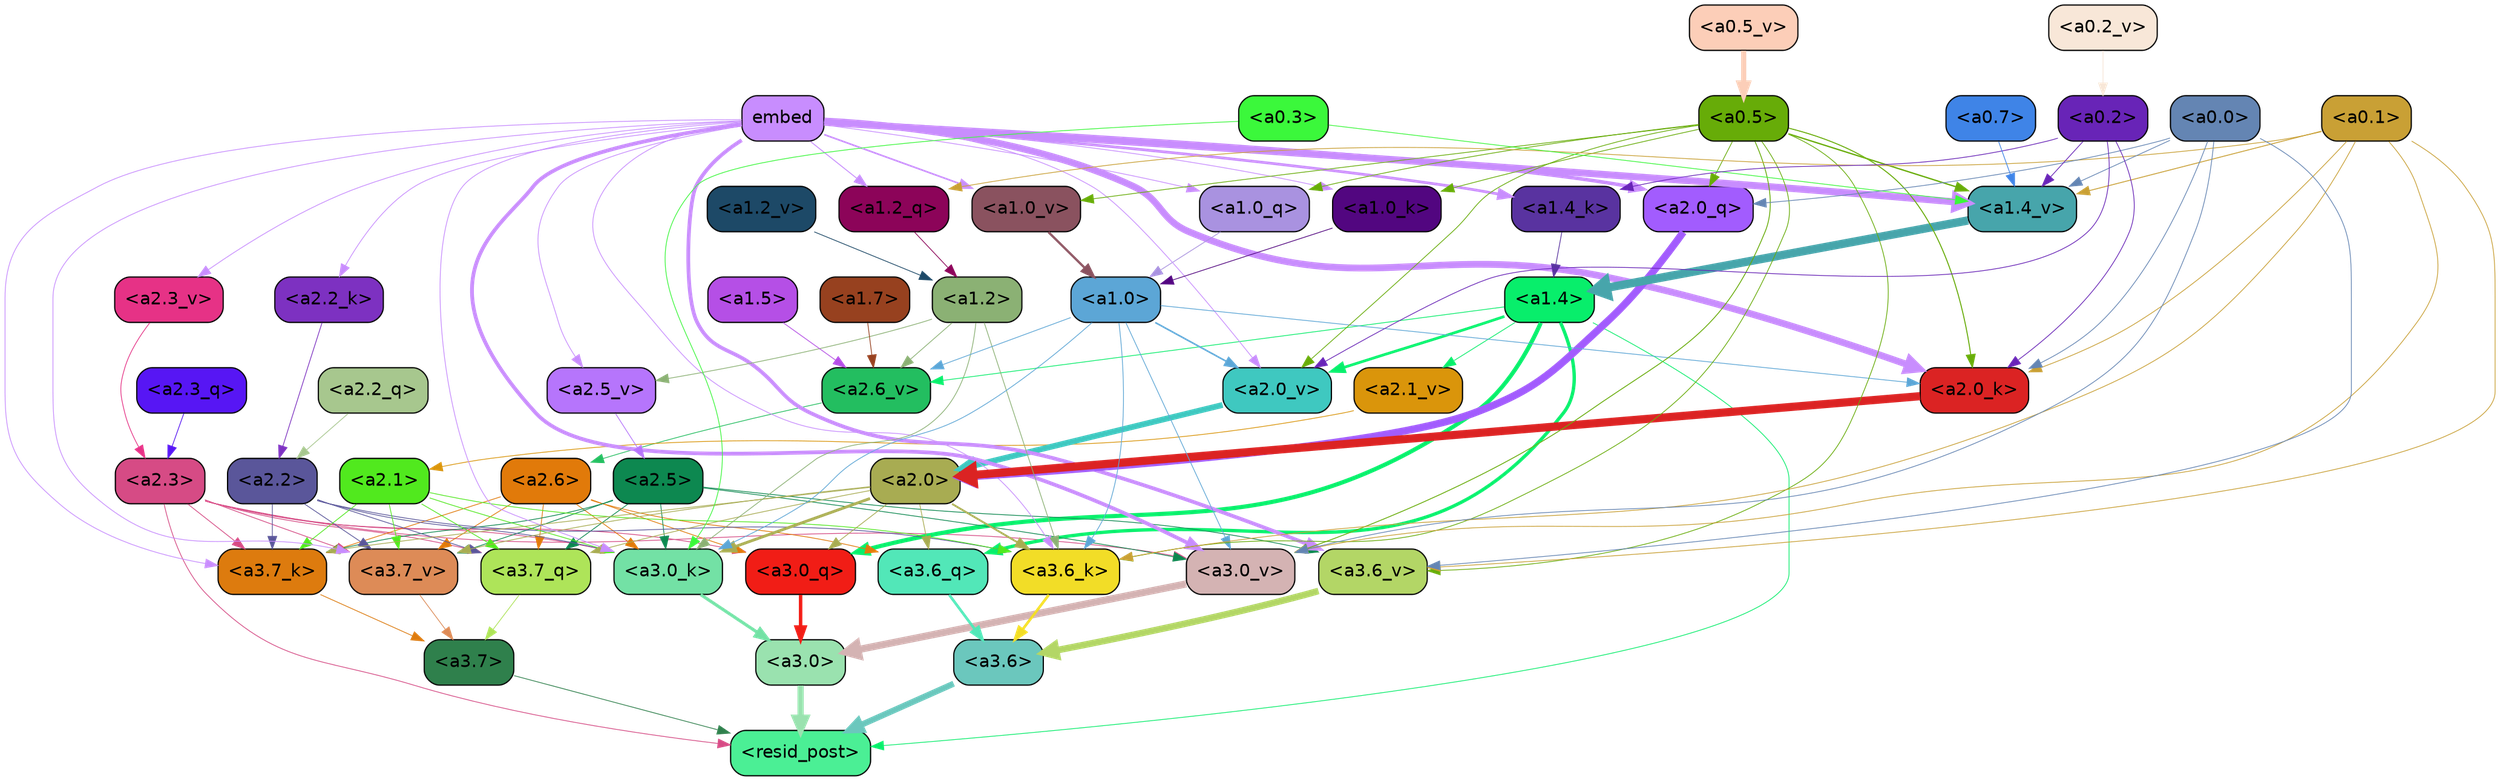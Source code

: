 strict digraph "" {
	graph [bgcolor=transparent,
		layout=dot,
		overlap=false,
		splines=true
	];
	"<a3.7>"	[color=black,
		fillcolor="#2f804c",
		fontname=Helvetica,
		shape=box,
		style="filled, rounded"];
	"<resid_post>"	[color=black,
		fillcolor="#4bef95",
		fontname=Helvetica,
		shape=box,
		style="filled, rounded"];
	"<a3.7>" -> "<resid_post>"	[color="#2f804c",
		penwidth=0.6];
	"<a3.6>"	[color=black,
		fillcolor="#6bc7bd",
		fontname=Helvetica,
		shape=box,
		style="filled, rounded"];
	"<a3.6>" -> "<resid_post>"	[color="#6bc7bd",
		penwidth=4.751612067222595];
	"<a3.0>"	[color=black,
		fillcolor="#9ae2af",
		fontname=Helvetica,
		shape=box,
		style="filled, rounded"];
	"<a3.0>" -> "<resid_post>"	[color="#9ae2af",
		penwidth=4.884142994880676];
	"<a2.3>"	[color=black,
		fillcolor="#d64b85",
		fontname=Helvetica,
		shape=box,
		style="filled, rounded"];
	"<a2.3>" -> "<resid_post>"	[color="#d64b85",
		penwidth=0.6];
	"<a3.7_q>"	[color=black,
		fillcolor="#aee459",
		fontname=Helvetica,
		shape=box,
		style="filled, rounded"];
	"<a2.3>" -> "<a3.7_q>"	[color="#d64b85",
		penwidth=0.6];
	"<a3.0_q>"	[color=black,
		fillcolor="#f11d16",
		fontname=Helvetica,
		shape=box,
		style="filled, rounded"];
	"<a2.3>" -> "<a3.0_q>"	[color="#d64b85",
		penwidth=0.6];
	"<a3.7_k>"	[color=black,
		fillcolor="#dd7b0e",
		fontname=Helvetica,
		shape=box,
		style="filled, rounded"];
	"<a2.3>" -> "<a3.7_k>"	[color="#d64b85",
		penwidth=0.6];
	"<a3.0_k>"	[color=black,
		fillcolor="#73e1a5",
		fontname=Helvetica,
		shape=box,
		style="filled, rounded"];
	"<a2.3>" -> "<a3.0_k>"	[color="#d64b85",
		penwidth=0.6];
	"<a3.7_v>"	[color=black,
		fillcolor="#dd8b57",
		fontname=Helvetica,
		shape=box,
		style="filled, rounded"];
	"<a2.3>" -> "<a3.7_v>"	[color="#d64b85",
		penwidth=0.6];
	"<a3.0_v>"	[color=black,
		fillcolor="#d4b3b3",
		fontname=Helvetica,
		shape=box,
		style="filled, rounded"];
	"<a2.3>" -> "<a3.0_v>"	[color="#d64b85",
		penwidth=0.6];
	"<a1.4>"	[color=black,
		fillcolor="#08ee6b",
		fontname=Helvetica,
		shape=box,
		style="filled, rounded"];
	"<a1.4>" -> "<resid_post>"	[color="#08ee6b",
		penwidth=0.6];
	"<a3.6_q>"	[color=black,
		fillcolor="#52e7b8",
		fontname=Helvetica,
		shape=box,
		style="filled, rounded"];
	"<a1.4>" -> "<a3.6_q>"	[color="#08ee6b",
		penwidth=2.6469622254371643];
	"<a1.4>" -> "<a3.0_q>"	[color="#08ee6b",
		penwidth=3.3040847778320312];
	"<a2.6_v>"	[color=black,
		fillcolor="#23be60",
		fontname=Helvetica,
		shape=box,
		style="filled, rounded"];
	"<a1.4>" -> "<a2.6_v>"	[color="#08ee6b",
		penwidth=0.6];
	"<a2.1_v>"	[color=black,
		fillcolor="#da950b",
		fontname=Helvetica,
		shape=box,
		style="filled, rounded"];
	"<a1.4>" -> "<a2.1_v>"	[color="#08ee6b",
		penwidth=0.6];
	"<a2.0_v>"	[color=black,
		fillcolor="#3fc8c0",
		fontname=Helvetica,
		shape=box,
		style="filled, rounded"];
	"<a1.4>" -> "<a2.0_v>"	[color="#08ee6b",
		penwidth=2.1286070346832275];
	"<a3.7_q>" -> "<a3.7>"	[color="#aee459",
		penwidth=0.6];
	"<a3.6_q>" -> "<a3.6>"	[color="#52e7b8",
		penwidth=2.091020345687866];
	"<a3.0_q>" -> "<a3.0>"	[color="#f11d16",
		penwidth=2.7421876192092896];
	"<a3.7_k>" -> "<a3.7>"	[color="#dd7b0e",
		penwidth=0.6];
	"<a3.6_k>"	[color=black,
		fillcolor="#f2dd27",
		fontname=Helvetica,
		shape=box,
		style="filled, rounded"];
	"<a3.6_k>" -> "<a3.6>"	[color="#f2dd27",
		penwidth=2.048597991466522];
	"<a3.0_k>" -> "<a3.0>"	[color="#73e1a5",
		penwidth=2.476402521133423];
	"<a3.7_v>" -> "<a3.7>"	[color="#dd8b57",
		penwidth=0.6];
	"<a3.6_v>"	[color=black,
		fillcolor="#b3d666",
		fontname=Helvetica,
		shape=box,
		style="filled, rounded"];
	"<a3.6_v>" -> "<a3.6>"	[color="#b3d666",
		penwidth=5.2550448179244995];
	"<a3.0_v>" -> "<a3.0>"	[color="#d4b3b3",
		penwidth=5.652270674705505];
	"<a2.6>"	[color=black,
		fillcolor="#e17a0a",
		fontname=Helvetica,
		shape=box,
		style="filled, rounded"];
	"<a2.6>" -> "<a3.7_q>"	[color="#e17a0a",
		penwidth=0.6];
	"<a2.6>" -> "<a3.6_q>"	[color="#e17a0a",
		penwidth=0.6];
	"<a2.6>" -> "<a3.0_q>"	[color="#e17a0a",
		penwidth=0.6];
	"<a2.6>" -> "<a3.7_k>"	[color="#e17a0a",
		penwidth=0.6];
	"<a2.6>" -> "<a3.0_k>"	[color="#e17a0a",
		penwidth=0.6];
	"<a2.6>" -> "<a3.7_v>"	[color="#e17a0a",
		penwidth=0.6];
	"<a2.5>"	[color=black,
		fillcolor="#0d8850",
		fontname=Helvetica,
		shape=box,
		style="filled, rounded"];
	"<a2.5>" -> "<a3.7_q>"	[color="#0d8850",
		penwidth=0.6];
	"<a2.5>" -> "<a3.7_k>"	[color="#0d8850",
		penwidth=0.6];
	"<a2.5>" -> "<a3.0_k>"	[color="#0d8850",
		penwidth=0.6];
	"<a2.5>" -> "<a3.7_v>"	[color="#0d8850",
		penwidth=0.6];
	"<a2.5>" -> "<a3.6_v>"	[color="#0d8850",
		penwidth=0.6];
	"<a2.5>" -> "<a3.0_v>"	[color="#0d8850",
		penwidth=0.6];
	"<a2.2>"	[color=black,
		fillcolor="#5a569a",
		fontname=Helvetica,
		shape=box,
		style="filled, rounded"];
	"<a2.2>" -> "<a3.7_q>"	[color="#5a569a",
		penwidth=0.6];
	"<a2.2>" -> "<a3.7_k>"	[color="#5a569a",
		penwidth=0.6];
	"<a2.2>" -> "<a3.6_k>"	[color="#5a569a",
		penwidth=0.6];
	"<a2.2>" -> "<a3.0_k>"	[color="#5a569a",
		penwidth=0.6];
	"<a2.2>" -> "<a3.7_v>"	[color="#5a569a",
		penwidth=0.6];
	"<a2.1>"	[color=black,
		fillcolor="#51e91e",
		fontname=Helvetica,
		shape=box,
		style="filled, rounded"];
	"<a2.1>" -> "<a3.7_q>"	[color="#51e91e",
		penwidth=0.6];
	"<a2.1>" -> "<a3.7_k>"	[color="#51e91e",
		penwidth=0.6];
	"<a2.1>" -> "<a3.6_k>"	[color="#51e91e",
		penwidth=0.6];
	"<a2.1>" -> "<a3.0_k>"	[color="#51e91e",
		penwidth=0.6];
	"<a2.1>" -> "<a3.7_v>"	[color="#51e91e",
		penwidth=0.6];
	"<a2.0>"	[color=black,
		fillcolor="#a8ac52",
		fontname=Helvetica,
		shape=box,
		style="filled, rounded"];
	"<a2.0>" -> "<a3.7_q>"	[color="#a8ac52",
		penwidth=0.6];
	"<a2.0>" -> "<a3.6_q>"	[color="#a8ac52",
		penwidth=0.6];
	"<a2.0>" -> "<a3.0_q>"	[color="#a8ac52",
		penwidth=0.6];
	"<a2.0>" -> "<a3.7_k>"	[color="#a8ac52",
		penwidth=0.6];
	"<a2.0>" -> "<a3.6_k>"	[color="#a8ac52",
		penwidth=1.4757367372512817];
	"<a2.0>" -> "<a3.0_k>"	[color="#a8ac52",
		penwidth=2.2137351036071777];
	"<a2.0>" -> "<a3.7_v>"	[color="#a8ac52",
		penwidth=0.6];
	embed	[color=black,
		fillcolor="#c88dfe",
		fontname=Helvetica,
		shape=box,
		style="filled, rounded"];
	embed -> "<a3.7_k>"	[color="#c88dfe",
		penwidth=0.6];
	embed -> "<a3.6_k>"	[color="#c88dfe",
		penwidth=0.6];
	embed -> "<a3.0_k>"	[color="#c88dfe",
		penwidth=0.6];
	embed -> "<a3.7_v>"	[color="#c88dfe",
		penwidth=0.6];
	embed -> "<a3.6_v>"	[color="#c88dfe",
		penwidth=2.9582033157348633];
	embed -> "<a3.0_v>"	[color="#c88dfe",
		penwidth=2.972973108291626];
	"<a2.0_q>"	[color=black,
		fillcolor="#a25cfe",
		fontname=Helvetica,
		shape=box,
		style="filled, rounded"];
	embed -> "<a2.0_q>"	[color="#c88dfe",
		penwidth=2.7699792869389057];
	"<a2.2_k>"	[color=black,
		fillcolor="#7d31c1",
		fontname=Helvetica,
		shape=box,
		style="filled, rounded"];
	embed -> "<a2.2_k>"	[color="#c88dfe",
		penwidth=0.6];
	"<a2.0_k>"	[color=black,
		fillcolor="#db2323",
		fontname=Helvetica,
		shape=box,
		style="filled, rounded"];
	embed -> "<a2.0_k>"	[color="#c88dfe",
		penwidth=5.362775564193726];
	"<a2.5_v>"	[color=black,
		fillcolor="#b675fc",
		fontname=Helvetica,
		shape=box,
		style="filled, rounded"];
	embed -> "<a2.5_v>"	[color="#c88dfe",
		penwidth=0.6];
	"<a2.3_v>"	[color=black,
		fillcolor="#e63286",
		fontname=Helvetica,
		shape=box,
		style="filled, rounded"];
	embed -> "<a2.3_v>"	[color="#c88dfe",
		penwidth=0.6];
	embed -> "<a2.0_v>"	[color="#c88dfe",
		penwidth=0.6];
	"<a1.2_q>"	[color=black,
		fillcolor="#8c0459",
		fontname=Helvetica,
		shape=box,
		style="filled, rounded"];
	embed -> "<a1.2_q>"	[color="#c88dfe",
		penwidth=0.7193574905395508];
	"<a1.0_q>"	[color=black,
		fillcolor="#a992e0",
		fontname=Helvetica,
		shape=box,
		style="filled, rounded"];
	embed -> "<a1.0_q>"	[color="#c88dfe",
		penwidth=0.6];
	"<a1.4_k>"	[color=black,
		fillcolor="#5933a0",
		fontname=Helvetica,
		shape=box,
		style="filled, rounded"];
	embed -> "<a1.4_k>"	[color="#c88dfe",
		penwidth=2.147887945175171];
	"<a1.0_k>"	[color=black,
		fillcolor="#520680",
		fontname=Helvetica,
		shape=box,
		style="filled, rounded"];
	embed -> "<a1.0_k>"	[color="#c88dfe",
		penwidth=0.6];
	"<a1.4_v>"	[color=black,
		fillcolor="#47a5ab",
		fontname=Helvetica,
		shape=box,
		style="filled, rounded"];
	embed -> "<a1.4_v>"	[color="#c88dfe",
		penwidth=5.545122385025024];
	"<a1.0_v>"	[color=black,
		fillcolor="#8a525f",
		fontname=Helvetica,
		shape=box,
		style="filled, rounded"];
	embed -> "<a1.0_v>"	[color="#c88dfe",
		penwidth=1.26444411277771];
	"<a1.2>"	[color=black,
		fillcolor="#8bb174",
		fontname=Helvetica,
		shape=box,
		style="filled, rounded"];
	"<a1.2>" -> "<a3.6_k>"	[color="#8bb174",
		penwidth=0.6];
	"<a1.2>" -> "<a3.0_k>"	[color="#8bb174",
		penwidth=0.6];
	"<a1.2>" -> "<a2.6_v>"	[color="#8bb174",
		penwidth=0.6];
	"<a1.2>" -> "<a2.5_v>"	[color="#8bb174",
		penwidth=0.6];
	"<a1.0>"	[color=black,
		fillcolor="#5ca6d6",
		fontname=Helvetica,
		shape=box,
		style="filled, rounded"];
	"<a1.0>" -> "<a3.6_k>"	[color="#5ca6d6",
		penwidth=0.6];
	"<a1.0>" -> "<a3.0_k>"	[color="#5ca6d6",
		penwidth=0.6];
	"<a1.0>" -> "<a3.0_v>"	[color="#5ca6d6",
		penwidth=0.6];
	"<a1.0>" -> "<a2.0_k>"	[color="#5ca6d6",
		penwidth=0.6];
	"<a1.0>" -> "<a2.6_v>"	[color="#5ca6d6",
		penwidth=0.6];
	"<a1.0>" -> "<a2.0_v>"	[color="#5ca6d6",
		penwidth=1.2240618467330933];
	"<a0.5>"	[color=black,
		fillcolor="#67ac08",
		fontname=Helvetica,
		shape=box,
		style="filled, rounded"];
	"<a0.5>" -> "<a3.6_k>"	[color="#67ac08",
		penwidth=0.6];
	"<a0.5>" -> "<a3.6_v>"	[color="#67ac08",
		penwidth=0.6];
	"<a0.5>" -> "<a3.0_v>"	[color="#67ac08",
		penwidth=0.6790935099124908];
	"<a0.5>" -> "<a2.0_q>"	[color="#67ac08",
		penwidth=0.6];
	"<a0.5>" -> "<a2.0_k>"	[color="#67ac08",
		penwidth=0.7897988557815552];
	"<a0.5>" -> "<a2.0_v>"	[color="#67ac08",
		penwidth=0.6];
	"<a0.5>" -> "<a1.0_q>"	[color="#67ac08",
		penwidth=0.6];
	"<a0.5>" -> "<a1.0_k>"	[color="#67ac08",
		penwidth=0.6];
	"<a0.5>" -> "<a1.4_v>"	[color="#67ac08",
		penwidth=1.0479987859725952];
	"<a0.5>" -> "<a1.0_v>"	[color="#67ac08",
		penwidth=0.6];
	"<a0.1>"	[color=black,
		fillcolor="#c9a035",
		fontname=Helvetica,
		shape=box,
		style="filled, rounded"];
	"<a0.1>" -> "<a3.6_k>"	[color="#c9a035",
		penwidth=0.6];
	"<a0.1>" -> "<a3.6_v>"	[color="#c9a035",
		penwidth=0.6];
	"<a0.1>" -> "<a3.0_v>"	[color="#c9a035",
		penwidth=0.6];
	"<a0.1>" -> "<a2.0_k>"	[color="#c9a035",
		penwidth=0.6];
	"<a0.1>" -> "<a1.2_q>"	[color="#c9a035",
		penwidth=0.6];
	"<a0.1>" -> "<a1.4_v>"	[color="#c9a035",
		penwidth=0.7031502723693848];
	"<a0.3>"	[color=black,
		fillcolor="#3bf83b",
		fontname=Helvetica,
		shape=box,
		style="filled, rounded"];
	"<a0.3>" -> "<a3.0_k>"	[color="#3bf83b",
		penwidth=0.6];
	"<a0.3>" -> "<a1.4_v>"	[color="#3bf83b",
		penwidth=0.6];
	"<a0.0>"	[color=black,
		fillcolor="#6485b3",
		fontname=Helvetica,
		shape=box,
		style="filled, rounded"];
	"<a0.0>" -> "<a3.6_v>"	[color="#6485b3",
		penwidth=0.6];
	"<a0.0>" -> "<a3.0_v>"	[color="#6485b3",
		penwidth=0.6];
	"<a0.0>" -> "<a2.0_q>"	[color="#6485b3",
		penwidth=0.6];
	"<a0.0>" -> "<a2.0_k>"	[color="#6485b3",
		penwidth=0.6];
	"<a0.0>" -> "<a1.4_v>"	[color="#6485b3",
		penwidth=0.6];
	"<a2.3_q>"	[color=black,
		fillcolor="#5716f4",
		fontname=Helvetica,
		shape=box,
		style="filled, rounded"];
	"<a2.3_q>" -> "<a2.3>"	[color="#5716f4",
		penwidth=0.6];
	"<a2.2_q>"	[color=black,
		fillcolor="#a7c78e",
		fontname=Helvetica,
		shape=box,
		style="filled, rounded"];
	"<a2.2_q>" -> "<a2.2>"	[color="#a7c78e",
		penwidth=0.6];
	"<a2.0_q>" -> "<a2.0>"	[color="#a25cfe",
		penwidth=5.819834470748901];
	"<a2.2_k>" -> "<a2.2>"	[color="#7d31c1",
		penwidth=0.6];
	"<a2.0_k>" -> "<a2.0>"	[color="#db2323",
		penwidth=6.470837593078613];
	"<a2.6_v>" -> "<a2.6>"	[color="#23be60",
		penwidth=0.6];
	"<a2.5_v>" -> "<a2.5>"	[color="#b675fc",
		penwidth=0.6];
	"<a2.3_v>" -> "<a2.3>"	[color="#e63286",
		penwidth=0.6];
	"<a2.1_v>" -> "<a2.1>"	[color="#da950b",
		penwidth=0.6];
	"<a2.0_v>" -> "<a2.0>"	[color="#3fc8c0",
		penwidth=4.5950857400894165];
	"<a0.2>"	[color=black,
		fillcolor="#6824b7",
		fontname=Helvetica,
		shape=box,
		style="filled, rounded"];
	"<a0.2>" -> "<a2.0_k>"	[color="#6824b7",
		penwidth=0.6];
	"<a0.2>" -> "<a2.0_v>"	[color="#6824b7",
		penwidth=0.6];
	"<a0.2>" -> "<a1.4_k>"	[color="#6824b7",
		penwidth=0.6];
	"<a0.2>" -> "<a1.4_v>"	[color="#6824b7",
		penwidth=0.6];
	"<a1.7>"	[color=black,
		fillcolor="#97411f",
		fontname=Helvetica,
		shape=box,
		style="filled, rounded"];
	"<a1.7>" -> "<a2.6_v>"	[color="#97411f",
		penwidth=0.6];
	"<a1.5>"	[color=black,
		fillcolor="#b54fe6",
		fontname=Helvetica,
		shape=box,
		style="filled, rounded"];
	"<a1.5>" -> "<a2.6_v>"	[color="#b54fe6",
		penwidth=0.6];
	"<a1.2_q>" -> "<a1.2>"	[color="#8c0459",
		penwidth=0.6];
	"<a1.0_q>" -> "<a1.0>"	[color="#a992e0",
		penwidth=0.6];
	"<a1.4_k>" -> "<a1.4>"	[color="#5933a0",
		penwidth=0.6];
	"<a1.0_k>" -> "<a1.0>"	[color="#520680",
		penwidth=0.6];
	"<a1.4_v>" -> "<a1.4>"	[color="#47a5ab",
		penwidth=6.635385513305664];
	"<a1.2_v>"	[color=black,
		fillcolor="#1d4967",
		fontname=Helvetica,
		shape=box,
		style="filled, rounded"];
	"<a1.2_v>" -> "<a1.2>"	[color="#1d4967",
		penwidth=0.6];
	"<a1.0_v>" -> "<a1.0>"	[color="#8a525f",
		penwidth=1.807669460773468];
	"<a0.7>"	[color=black,
		fillcolor="#3f84e7",
		fontname=Helvetica,
		shape=box,
		style="filled, rounded"];
	"<a0.7>" -> "<a1.4_v>"	[color="#3f84e7",
		penwidth=0.6];
	"<a0.5_v>"	[color=black,
		fillcolor="#fcceb8",
		fontname=Helvetica,
		shape=box,
		style="filled, rounded"];
	"<a0.5_v>" -> "<a0.5>"	[color="#fcceb8",
		penwidth=4.0294036865234375];
	"<a0.2_v>"	[color=black,
		fillcolor="#f8e7d8",
		fontname=Helvetica,
		shape=box,
		style="filled, rounded"];
	"<a0.2_v>" -> "<a0.2>"	[color="#f8e7d8",
		penwidth=0.6];
}
